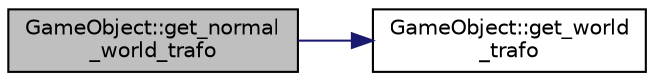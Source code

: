 digraph "GameObject::get_normal_world_trafo"
{
 // INTERACTIVE_SVG=YES
 // LATEX_PDF_SIZE
  bgcolor="transparent";
  edge [fontname="Helvetica",fontsize="10",labelfontname="Helvetica",labelfontsize="10"];
  node [fontname="Helvetica",fontsize="10",shape=record];
  rankdir="LR";
  Node1 [label="GameObject::get_normal\l_world_trafo",height=0.2,width=0.4,color="black", fillcolor="grey75", style="filled", fontcolor="black",tooltip=" "];
  Node1 -> Node2 [color="midnightblue",fontsize="10",style="solid",fontname="Helvetica"];
  Node2 [label="GameObject::get_world\l_trafo",height=0.2,width=0.4,color="black",URL="$d0/dd1/class_game_object.html#af563a04e47793f62c23fc6ca4a799cc5",tooltip=" "];
}
